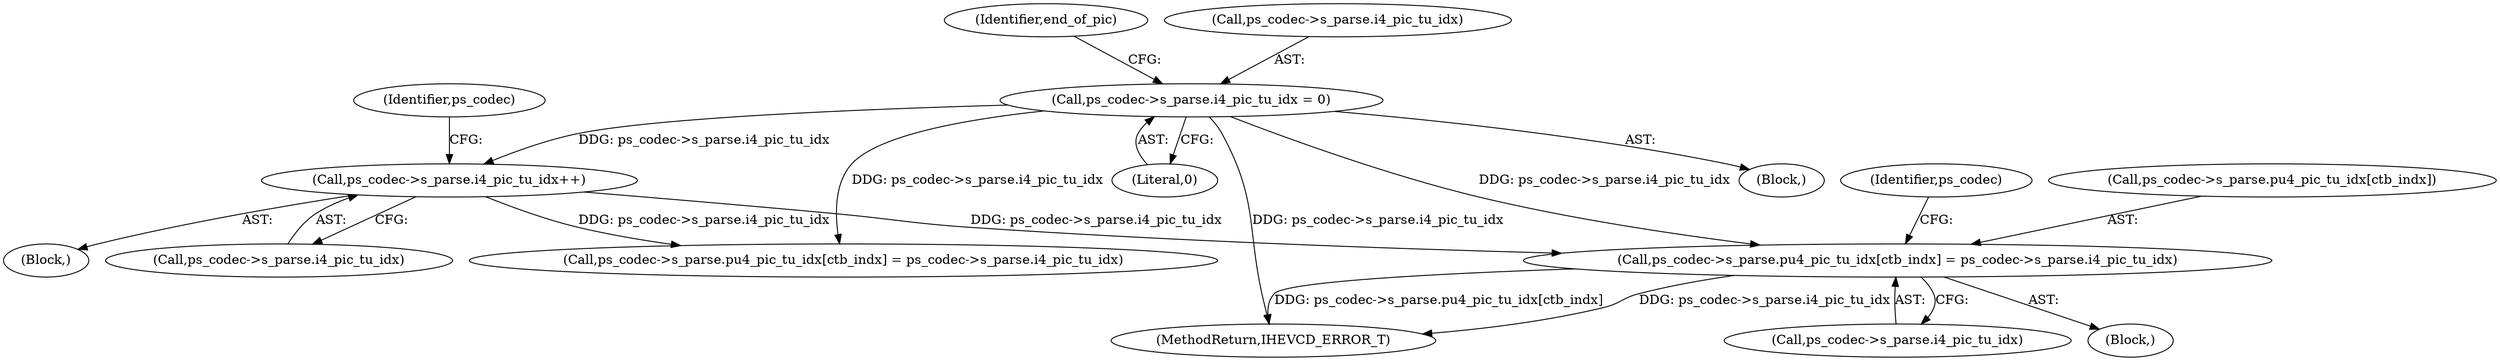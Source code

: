 digraph "0_Android_bcfc7124f6ef9f1ec128fb2e90de774a5b33d199_0@array" {
"1002613" [label="(Call,ps_codec->s_parse.pu4_pic_tu_idx[ctb_indx] = ps_codec->s_parse.i4_pic_tu_idx)"];
"1001067" [label="(Call,ps_codec->s_parse.i4_pic_tu_idx = 0)"];
"1001894" [label="(Call,ps_codec->s_parse.i4_pic_tu_idx++)"];
"1001894" [label="(Call,ps_codec->s_parse.i4_pic_tu_idx++)"];
"1001073" [label="(Literal,0)"];
"1001075" [label="(Identifier,end_of_pic)"];
"1002613" [label="(Call,ps_codec->s_parse.pu4_pic_tu_idx[ctb_indx] = ps_codec->s_parse.i4_pic_tu_idx)"];
"1002621" [label="(Call,ps_codec->s_parse.i4_pic_tu_idx)"];
"1002629" [label="(Identifier,ps_codec)"];
"1005173" [label="(MethodReturn,IHEVCD_ERROR_T)"];
"1002494" [label="(Block,)"];
"1001068" [label="(Call,ps_codec->s_parse.i4_pic_tu_idx)"];
"1001895" [label="(Call,ps_codec->s_parse.i4_pic_tu_idx)"];
"1001067" [label="(Call,ps_codec->s_parse.i4_pic_tu_idx = 0)"];
"1002480" [label="(Call,ps_codec->s_parse.pu4_pic_tu_idx[ctb_indx] = ps_codec->s_parse.i4_pic_tu_idx)"];
"1001904" [label="(Identifier,ps_codec)"];
"1002614" [label="(Call,ps_codec->s_parse.pu4_pic_tu_idx[ctb_indx])"];
"1001800" [label="(Block,)"];
"1001055" [label="(Block,)"];
"1002613" -> "1002494"  [label="AST: "];
"1002613" -> "1002621"  [label="CFG: "];
"1002614" -> "1002613"  [label="AST: "];
"1002621" -> "1002613"  [label="AST: "];
"1002629" -> "1002613"  [label="CFG: "];
"1002613" -> "1005173"  [label="DDG: ps_codec->s_parse.pu4_pic_tu_idx[ctb_indx]"];
"1002613" -> "1005173"  [label="DDG: ps_codec->s_parse.i4_pic_tu_idx"];
"1001067" -> "1002613"  [label="DDG: ps_codec->s_parse.i4_pic_tu_idx"];
"1001894" -> "1002613"  [label="DDG: ps_codec->s_parse.i4_pic_tu_idx"];
"1001067" -> "1001055"  [label="AST: "];
"1001067" -> "1001073"  [label="CFG: "];
"1001068" -> "1001067"  [label="AST: "];
"1001073" -> "1001067"  [label="AST: "];
"1001075" -> "1001067"  [label="CFG: "];
"1001067" -> "1005173"  [label="DDG: ps_codec->s_parse.i4_pic_tu_idx"];
"1001067" -> "1001894"  [label="DDG: ps_codec->s_parse.i4_pic_tu_idx"];
"1001067" -> "1002480"  [label="DDG: ps_codec->s_parse.i4_pic_tu_idx"];
"1001894" -> "1001800"  [label="AST: "];
"1001894" -> "1001895"  [label="CFG: "];
"1001895" -> "1001894"  [label="AST: "];
"1001904" -> "1001894"  [label="CFG: "];
"1001894" -> "1002480"  [label="DDG: ps_codec->s_parse.i4_pic_tu_idx"];
}
